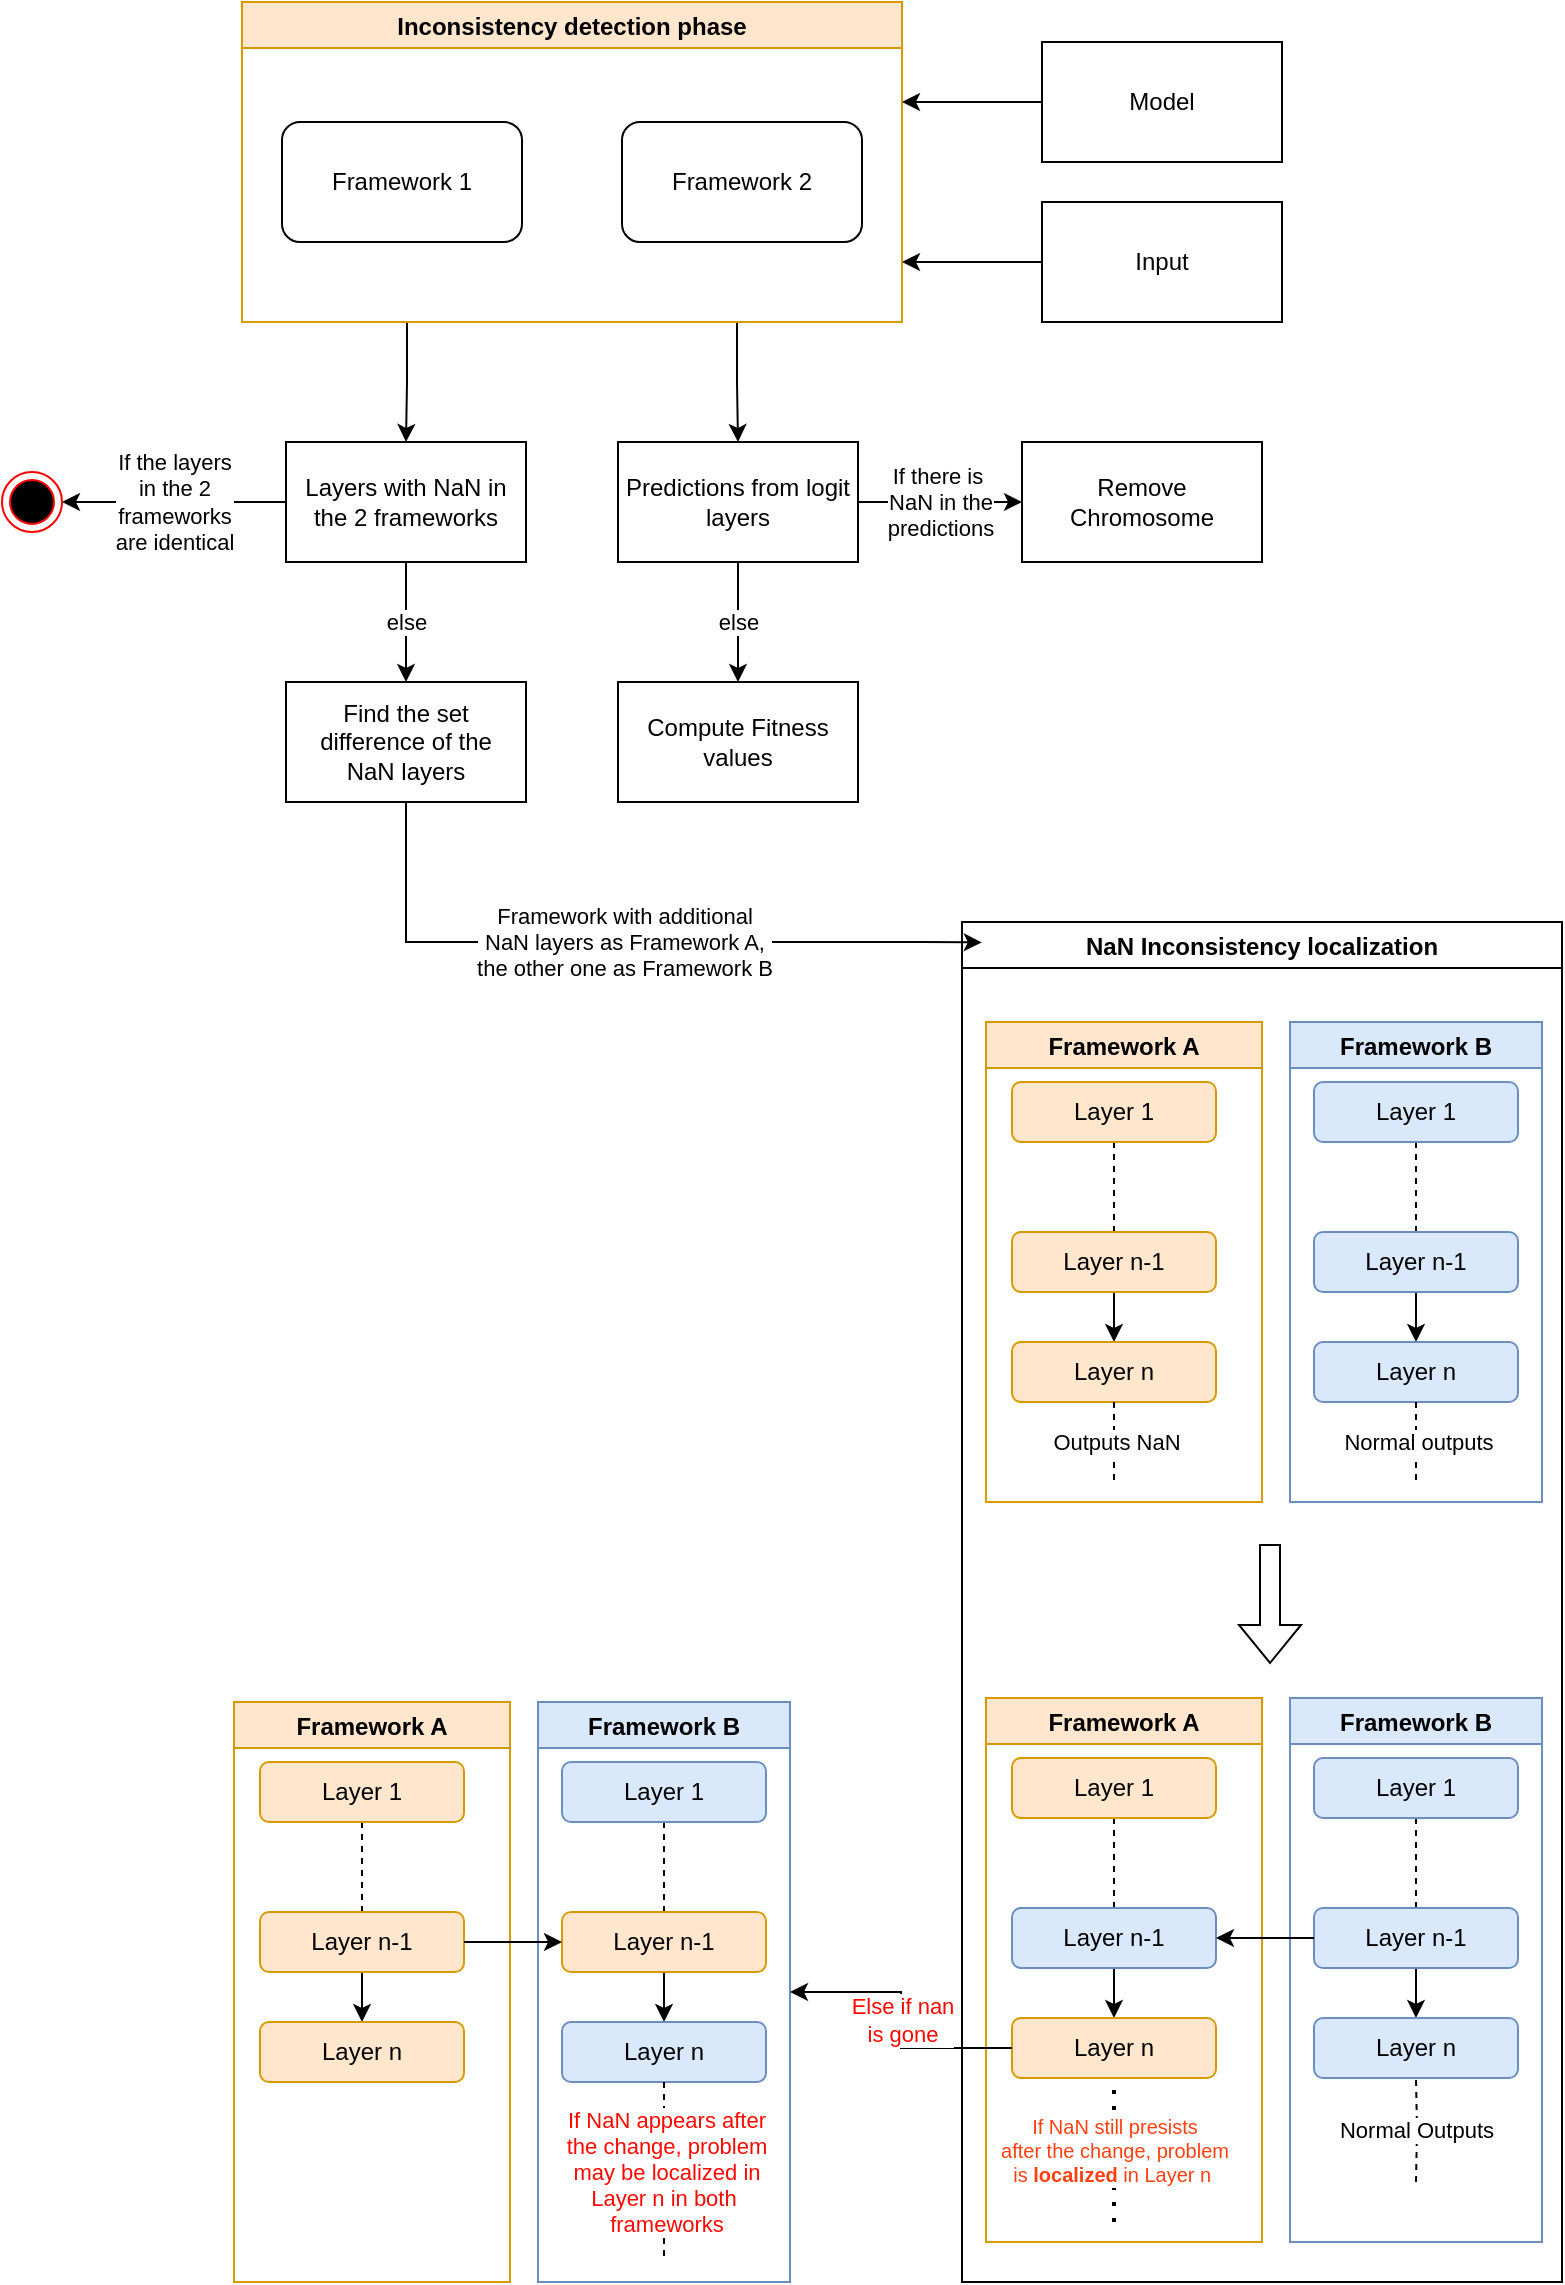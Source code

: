 <mxfile version="16.5.6" type="github">
  <diagram id="KMrJF5xkyydDern5e_y1" name="Page-1">
    <mxGraphModel dx="899" dy="613" grid="1" gridSize="10" guides="1" tooltips="1" connect="1" arrows="1" fold="1" page="1" pageScale="1" pageWidth="827" pageHeight="1169" math="0" shadow="0">
      <root>
        <mxCell id="0" />
        <mxCell id="1" parent="0" />
        <mxCell id="ZWeKVcOg7MyMfSJs-o2y-11" value="NaN Inconsistency localization" style="swimlane;" parent="1" vertex="1">
          <mxGeometry x="500" y="510" width="300" height="680" as="geometry" />
        </mxCell>
        <mxCell id="ZWeKVcOg7MyMfSJs-o2y-54" value="Framework A" style="swimlane;labelBackgroundColor=none;labelBorderColor=none;fillColor=#ffe6cc;strokeColor=#d79b00;" parent="ZWeKVcOg7MyMfSJs-o2y-11" vertex="1">
          <mxGeometry x="12" y="50" width="138" height="240" as="geometry" />
        </mxCell>
        <mxCell id="ZWeKVcOg7MyMfSJs-o2y-63" style="edgeStyle=orthogonalEdgeStyle;rounded=0;orthogonalLoop=1;jettySize=auto;html=1;entryX=0.5;entryY=0;entryDx=0;entryDy=0;endArrow=none;endFill=0;dashed=1;" parent="ZWeKVcOg7MyMfSJs-o2y-54" source="ZWeKVcOg7MyMfSJs-o2y-56" target="ZWeKVcOg7MyMfSJs-o2y-58" edge="1">
          <mxGeometry relative="1" as="geometry" />
        </mxCell>
        <mxCell id="ZWeKVcOg7MyMfSJs-o2y-56" value="Layer 1" style="rounded=1;whiteSpace=wrap;html=1;labelBackgroundColor=none;labelBorderColor=none;fillColor=#ffe6cc;strokeColor=#d79b00;" parent="ZWeKVcOg7MyMfSJs-o2y-54" vertex="1">
          <mxGeometry x="13" y="30" width="102" height="30" as="geometry" />
        </mxCell>
        <mxCell id="ZWeKVcOg7MyMfSJs-o2y-65" style="edgeStyle=orthogonalEdgeStyle;rounded=0;orthogonalLoop=1;jettySize=auto;html=1;endArrow=classic;endFill=1;" parent="ZWeKVcOg7MyMfSJs-o2y-54" source="ZWeKVcOg7MyMfSJs-o2y-58" target="ZWeKVcOg7MyMfSJs-o2y-59" edge="1">
          <mxGeometry relative="1" as="geometry" />
        </mxCell>
        <mxCell id="ZWeKVcOg7MyMfSJs-o2y-58" value="Layer n-1" style="rounded=1;whiteSpace=wrap;html=1;labelBackgroundColor=none;labelBorderColor=none;fillColor=#ffe6cc;strokeColor=#d79b00;" parent="ZWeKVcOg7MyMfSJs-o2y-54" vertex="1">
          <mxGeometry x="13" y="105" width="102" height="30" as="geometry" />
        </mxCell>
        <mxCell id="ZWeKVcOg7MyMfSJs-o2y-59" value="Layer n" style="rounded=1;whiteSpace=wrap;html=1;labelBackgroundColor=none;labelBorderColor=none;fillColor=#ffe6cc;strokeColor=#d79b00;" parent="ZWeKVcOg7MyMfSJs-o2y-54" vertex="1">
          <mxGeometry x="13" y="160" width="102" height="30" as="geometry" />
        </mxCell>
        <mxCell id="ZWeKVcOg7MyMfSJs-o2y-55" value="Framework B" style="swimlane;labelBackgroundColor=none;labelBorderColor=none;fillColor=#dae8fc;strokeColor=#6c8ebf;" parent="ZWeKVcOg7MyMfSJs-o2y-11" vertex="1">
          <mxGeometry x="164" y="50" width="126" height="240" as="geometry" />
        </mxCell>
        <mxCell id="ZWeKVcOg7MyMfSJs-o2y-64" style="edgeStyle=orthogonalEdgeStyle;rounded=0;orthogonalLoop=1;jettySize=auto;html=1;entryX=0.5;entryY=0;entryDx=0;entryDy=0;dashed=1;endArrow=none;endFill=0;" parent="ZWeKVcOg7MyMfSJs-o2y-55" source="ZWeKVcOg7MyMfSJs-o2y-62" target="ZWeKVcOg7MyMfSJs-o2y-61" edge="1">
          <mxGeometry relative="1" as="geometry" />
        </mxCell>
        <mxCell id="ZWeKVcOg7MyMfSJs-o2y-62" value="Layer 1" style="rounded=1;whiteSpace=wrap;html=1;labelBackgroundColor=none;labelBorderColor=none;fillColor=#dae8fc;strokeColor=#6c8ebf;" parent="ZWeKVcOg7MyMfSJs-o2y-55" vertex="1">
          <mxGeometry x="12" y="30" width="102" height="30" as="geometry" />
        </mxCell>
        <mxCell id="ZWeKVcOg7MyMfSJs-o2y-66" style="edgeStyle=orthogonalEdgeStyle;rounded=0;orthogonalLoop=1;jettySize=auto;html=1;entryX=0.5;entryY=0;entryDx=0;entryDy=0;endArrow=classic;endFill=1;" parent="ZWeKVcOg7MyMfSJs-o2y-55" source="ZWeKVcOg7MyMfSJs-o2y-61" target="ZWeKVcOg7MyMfSJs-o2y-60" edge="1">
          <mxGeometry relative="1" as="geometry" />
        </mxCell>
        <mxCell id="ZWeKVcOg7MyMfSJs-o2y-61" value="Layer n-1" style="rounded=1;whiteSpace=wrap;html=1;labelBackgroundColor=none;labelBorderColor=none;fillColor=#dae8fc;strokeColor=#6c8ebf;" parent="ZWeKVcOg7MyMfSJs-o2y-55" vertex="1">
          <mxGeometry x="12" y="105" width="102" height="30" as="geometry" />
        </mxCell>
        <mxCell id="ZWeKVcOg7MyMfSJs-o2y-60" value="Layer n" style="rounded=1;whiteSpace=wrap;html=1;labelBackgroundColor=none;labelBorderColor=none;fillColor=#dae8fc;strokeColor=#6c8ebf;" parent="ZWeKVcOg7MyMfSJs-o2y-55" vertex="1">
          <mxGeometry x="12" y="160" width="102" height="30" as="geometry" />
        </mxCell>
        <mxCell id="ZWeKVcOg7MyMfSJs-o2y-73" value="Framework A" style="swimlane;labelBackgroundColor=none;labelBorderColor=none;fillColor=#ffe6cc;strokeColor=#d79b00;" parent="ZWeKVcOg7MyMfSJs-o2y-11" vertex="1">
          <mxGeometry x="12" y="388" width="138" height="272" as="geometry" />
        </mxCell>
        <mxCell id="ZWeKVcOg7MyMfSJs-o2y-74" style="edgeStyle=orthogonalEdgeStyle;rounded=0;orthogonalLoop=1;jettySize=auto;html=1;entryX=0.5;entryY=0;entryDx=0;entryDy=0;endArrow=none;endFill=0;dashed=1;" parent="ZWeKVcOg7MyMfSJs-o2y-73" source="ZWeKVcOg7MyMfSJs-o2y-75" target="ZWeKVcOg7MyMfSJs-o2y-77" edge="1">
          <mxGeometry relative="1" as="geometry" />
        </mxCell>
        <mxCell id="ZWeKVcOg7MyMfSJs-o2y-75" value="Layer 1" style="rounded=1;whiteSpace=wrap;html=1;labelBackgroundColor=none;labelBorderColor=none;fillColor=#ffe6cc;strokeColor=#d79b00;" parent="ZWeKVcOg7MyMfSJs-o2y-73" vertex="1">
          <mxGeometry x="13" y="30" width="102" height="30" as="geometry" />
        </mxCell>
        <mxCell id="ZWeKVcOg7MyMfSJs-o2y-76" style="edgeStyle=orthogonalEdgeStyle;rounded=0;orthogonalLoop=1;jettySize=auto;html=1;endArrow=classic;endFill=1;" parent="ZWeKVcOg7MyMfSJs-o2y-73" source="ZWeKVcOg7MyMfSJs-o2y-77" target="ZWeKVcOg7MyMfSJs-o2y-78" edge="1">
          <mxGeometry relative="1" as="geometry" />
        </mxCell>
        <mxCell id="ZWeKVcOg7MyMfSJs-o2y-77" value="Layer n-1" style="rounded=1;whiteSpace=wrap;html=1;labelBackgroundColor=none;labelBorderColor=none;fillColor=#dae8fc;strokeColor=#6c8ebf;" parent="ZWeKVcOg7MyMfSJs-o2y-73" vertex="1">
          <mxGeometry x="13" y="105" width="102" height="30" as="geometry" />
        </mxCell>
        <mxCell id="ZWeKVcOg7MyMfSJs-o2y-78" value="Layer n" style="rounded=1;whiteSpace=wrap;html=1;labelBackgroundColor=none;labelBorderColor=none;fillColor=#ffe6cc;strokeColor=#d79b00;" parent="ZWeKVcOg7MyMfSJs-o2y-73" vertex="1">
          <mxGeometry x="13" y="160" width="102" height="30" as="geometry" />
        </mxCell>
        <mxCell id="ZWeKVcOg7MyMfSJs-o2y-79" value="Framework B" style="swimlane;labelBackgroundColor=none;labelBorderColor=none;fillColor=#dae8fc;strokeColor=#6c8ebf;" parent="ZWeKVcOg7MyMfSJs-o2y-11" vertex="1">
          <mxGeometry x="164" y="388" width="126" height="272" as="geometry" />
        </mxCell>
        <mxCell id="ZWeKVcOg7MyMfSJs-o2y-80" style="edgeStyle=orthogonalEdgeStyle;rounded=0;orthogonalLoop=1;jettySize=auto;html=1;entryX=0.5;entryY=0;entryDx=0;entryDy=0;dashed=1;endArrow=none;endFill=0;" parent="ZWeKVcOg7MyMfSJs-o2y-79" source="ZWeKVcOg7MyMfSJs-o2y-81" target="ZWeKVcOg7MyMfSJs-o2y-83" edge="1">
          <mxGeometry relative="1" as="geometry" />
        </mxCell>
        <mxCell id="ZWeKVcOg7MyMfSJs-o2y-81" value="Layer 1" style="rounded=1;whiteSpace=wrap;html=1;labelBackgroundColor=none;labelBorderColor=none;fillColor=#dae8fc;strokeColor=#6c8ebf;" parent="ZWeKVcOg7MyMfSJs-o2y-79" vertex="1">
          <mxGeometry x="12" y="30" width="102" height="30" as="geometry" />
        </mxCell>
        <mxCell id="ZWeKVcOg7MyMfSJs-o2y-82" style="edgeStyle=orthogonalEdgeStyle;rounded=0;orthogonalLoop=1;jettySize=auto;html=1;entryX=0.5;entryY=0;entryDx=0;entryDy=0;endArrow=classic;endFill=1;" parent="ZWeKVcOg7MyMfSJs-o2y-79" source="ZWeKVcOg7MyMfSJs-o2y-83" target="ZWeKVcOg7MyMfSJs-o2y-84" edge="1">
          <mxGeometry relative="1" as="geometry" />
        </mxCell>
        <mxCell id="ZWeKVcOg7MyMfSJs-o2y-83" value="Layer n-1" style="rounded=1;whiteSpace=wrap;html=1;labelBackgroundColor=none;labelBorderColor=none;fillColor=#dae8fc;strokeColor=#6c8ebf;" parent="ZWeKVcOg7MyMfSJs-o2y-79" vertex="1">
          <mxGeometry x="12" y="105" width="102" height="30" as="geometry" />
        </mxCell>
        <mxCell id="ZWeKVcOg7MyMfSJs-o2y-84" value="Layer n" style="rounded=1;whiteSpace=wrap;html=1;labelBackgroundColor=none;labelBorderColor=none;fillColor=#dae8fc;strokeColor=#6c8ebf;" parent="ZWeKVcOg7MyMfSJs-o2y-79" vertex="1">
          <mxGeometry x="12" y="160" width="102" height="30" as="geometry" />
        </mxCell>
        <mxCell id="ZWeKVcOg7MyMfSJs-o2y-92" style="edgeStyle=orthogonalEdgeStyle;rounded=0;orthogonalLoop=1;jettySize=auto;html=1;fontSize=10;endArrow=classic;endFill=1;" parent="ZWeKVcOg7MyMfSJs-o2y-11" source="ZWeKVcOg7MyMfSJs-o2y-83" target="ZWeKVcOg7MyMfSJs-o2y-77" edge="1">
          <mxGeometry relative="1" as="geometry" />
        </mxCell>
        <mxCell id="ZWeKVcOg7MyMfSJs-o2y-94" value="" style="shape=flexArrow;endArrow=classic;html=1;rounded=0;fontSize=10;" parent="ZWeKVcOg7MyMfSJs-o2y-11" edge="1">
          <mxGeometry width="50" height="50" relative="1" as="geometry">
            <mxPoint x="154" y="311" as="sourcePoint" />
            <mxPoint x="154" y="371" as="targetPoint" />
          </mxGeometry>
        </mxCell>
        <mxCell id="ZWeKVcOg7MyMfSJs-o2y-95" value="&lt;font color=&quot;#ff4112&quot;&gt;If NaN still presists&lt;br&gt;after the change, problem&lt;br&gt;is &lt;b&gt;localized&lt;/b&gt; in Layer n&amp;nbsp;&lt;/font&gt;" style="endArrow=none;dashed=1;html=1;dashPattern=1 3;strokeWidth=2;rounded=0;fontSize=10;entryX=0.5;entryY=1;entryDx=0;entryDy=0;" parent="ZWeKVcOg7MyMfSJs-o2y-11" target="ZWeKVcOg7MyMfSJs-o2y-78" edge="1">
          <mxGeometry width="50" height="50" relative="1" as="geometry">
            <mxPoint x="76" y="650" as="sourcePoint" />
            <mxPoint x="106" y="640" as="targetPoint" />
          </mxGeometry>
        </mxCell>
        <mxCell id="a7J1ANI23KGyTeSdZP0Z-2" value="Framework A" style="swimlane;labelBackgroundColor=none;labelBorderColor=none;fillColor=#ffe6cc;strokeColor=#d79b00;" vertex="1" parent="ZWeKVcOg7MyMfSJs-o2y-11">
          <mxGeometry x="-364" y="390" width="138" height="290" as="geometry" />
        </mxCell>
        <mxCell id="a7J1ANI23KGyTeSdZP0Z-3" style="edgeStyle=orthogonalEdgeStyle;rounded=0;orthogonalLoop=1;jettySize=auto;html=1;entryX=0.5;entryY=0;entryDx=0;entryDy=0;endArrow=none;endFill=0;dashed=1;" edge="1" parent="a7J1ANI23KGyTeSdZP0Z-2" source="a7J1ANI23KGyTeSdZP0Z-4" target="a7J1ANI23KGyTeSdZP0Z-6">
          <mxGeometry relative="1" as="geometry" />
        </mxCell>
        <mxCell id="a7J1ANI23KGyTeSdZP0Z-4" value="Layer 1" style="rounded=1;whiteSpace=wrap;html=1;labelBackgroundColor=none;labelBorderColor=none;fillColor=#ffe6cc;strokeColor=#d79b00;" vertex="1" parent="a7J1ANI23KGyTeSdZP0Z-2">
          <mxGeometry x="13" y="30" width="102" height="30" as="geometry" />
        </mxCell>
        <mxCell id="a7J1ANI23KGyTeSdZP0Z-5" style="edgeStyle=orthogonalEdgeStyle;rounded=0;orthogonalLoop=1;jettySize=auto;html=1;endArrow=classic;endFill=1;" edge="1" parent="a7J1ANI23KGyTeSdZP0Z-2" source="a7J1ANI23KGyTeSdZP0Z-6" target="a7J1ANI23KGyTeSdZP0Z-7">
          <mxGeometry relative="1" as="geometry" />
        </mxCell>
        <mxCell id="a7J1ANI23KGyTeSdZP0Z-6" value="Layer n-1" style="rounded=1;whiteSpace=wrap;html=1;labelBackgroundColor=none;labelBorderColor=none;fillColor=#ffe6cc;strokeColor=#d79b00;" vertex="1" parent="a7J1ANI23KGyTeSdZP0Z-2">
          <mxGeometry x="13" y="105" width="102" height="30" as="geometry" />
        </mxCell>
        <mxCell id="a7J1ANI23KGyTeSdZP0Z-7" value="Layer n" style="rounded=1;whiteSpace=wrap;html=1;labelBackgroundColor=none;labelBorderColor=none;fillColor=#ffe6cc;strokeColor=#d79b00;" vertex="1" parent="a7J1ANI23KGyTeSdZP0Z-2">
          <mxGeometry x="13" y="160" width="102" height="30" as="geometry" />
        </mxCell>
        <mxCell id="a7J1ANI23KGyTeSdZP0Z-8" value="Framework B" style="swimlane;labelBackgroundColor=none;labelBorderColor=none;fillColor=#dae8fc;strokeColor=#6c8ebf;" vertex="1" parent="ZWeKVcOg7MyMfSJs-o2y-11">
          <mxGeometry x="-212" y="390" width="126" height="290" as="geometry" />
        </mxCell>
        <mxCell id="a7J1ANI23KGyTeSdZP0Z-9" style="edgeStyle=orthogonalEdgeStyle;rounded=0;orthogonalLoop=1;jettySize=auto;html=1;entryX=0.5;entryY=0;entryDx=0;entryDy=0;dashed=1;endArrow=none;endFill=0;" edge="1" parent="a7J1ANI23KGyTeSdZP0Z-8" source="a7J1ANI23KGyTeSdZP0Z-10" target="a7J1ANI23KGyTeSdZP0Z-12">
          <mxGeometry relative="1" as="geometry" />
        </mxCell>
        <mxCell id="a7J1ANI23KGyTeSdZP0Z-10" value="Layer 1" style="rounded=1;whiteSpace=wrap;html=1;labelBackgroundColor=none;labelBorderColor=none;fillColor=#dae8fc;strokeColor=#6c8ebf;" vertex="1" parent="a7J1ANI23KGyTeSdZP0Z-8">
          <mxGeometry x="12" y="30" width="102" height="30" as="geometry" />
        </mxCell>
        <mxCell id="a7J1ANI23KGyTeSdZP0Z-11" style="edgeStyle=orthogonalEdgeStyle;rounded=0;orthogonalLoop=1;jettySize=auto;html=1;entryX=0.5;entryY=0;entryDx=0;entryDy=0;endArrow=classic;endFill=1;" edge="1" parent="a7J1ANI23KGyTeSdZP0Z-8" source="a7J1ANI23KGyTeSdZP0Z-12" target="a7J1ANI23KGyTeSdZP0Z-13">
          <mxGeometry relative="1" as="geometry" />
        </mxCell>
        <mxCell id="a7J1ANI23KGyTeSdZP0Z-12" value="Layer n-1" style="rounded=1;whiteSpace=wrap;html=1;labelBackgroundColor=none;labelBorderColor=none;fillColor=#ffe6cc;strokeColor=#d79b00;" vertex="1" parent="a7J1ANI23KGyTeSdZP0Z-8">
          <mxGeometry x="12" y="105" width="102" height="30" as="geometry" />
        </mxCell>
        <mxCell id="a7J1ANI23KGyTeSdZP0Z-13" value="Layer n" style="rounded=1;whiteSpace=wrap;html=1;labelBackgroundColor=none;labelBorderColor=none;fillColor=#dae8fc;strokeColor=#6c8ebf;" vertex="1" parent="a7J1ANI23KGyTeSdZP0Z-8">
          <mxGeometry x="12" y="160" width="102" height="30" as="geometry" />
        </mxCell>
        <mxCell id="a7J1ANI23KGyTeSdZP0Z-16" style="edgeStyle=orthogonalEdgeStyle;rounded=0;orthogonalLoop=1;jettySize=auto;html=1;entryX=0;entryY=0.5;entryDx=0;entryDy=0;endArrow=classic;endFill=1;" edge="1" parent="ZWeKVcOg7MyMfSJs-o2y-11" source="a7J1ANI23KGyTeSdZP0Z-6" target="a7J1ANI23KGyTeSdZP0Z-12">
          <mxGeometry relative="1" as="geometry" />
        </mxCell>
        <mxCell id="a7J1ANI23KGyTeSdZP0Z-17" value="&lt;font color=&quot;#ff0800&quot;&gt;Else if nan&lt;br&gt;is gone&lt;br&gt;&lt;/font&gt;" style="edgeStyle=orthogonalEdgeStyle;rounded=0;orthogonalLoop=1;jettySize=auto;html=1;exitX=0;exitY=0.5;exitDx=0;exitDy=0;entryX=1;entryY=0.5;entryDx=0;entryDy=0;endArrow=classic;endFill=1;" edge="1" parent="ZWeKVcOg7MyMfSJs-o2y-11" source="ZWeKVcOg7MyMfSJs-o2y-78" target="a7J1ANI23KGyTeSdZP0Z-8">
          <mxGeometry relative="1" as="geometry" />
        </mxCell>
        <mxCell id="ZWeKVcOg7MyMfSJs-o2y-24" style="edgeStyle=orthogonalEdgeStyle;rounded=0;orthogonalLoop=1;jettySize=auto;html=1;exitX=0.25;exitY=1;exitDx=0;exitDy=0;entryX=0.5;entryY=0;entryDx=0;entryDy=0;" parent="1" source="ZWeKVcOg7MyMfSJs-o2y-16" target="ZWeKVcOg7MyMfSJs-o2y-25" edge="1">
          <mxGeometry relative="1" as="geometry">
            <mxPoint x="223" y="260" as="targetPoint" />
          </mxGeometry>
        </mxCell>
        <mxCell id="ZWeKVcOg7MyMfSJs-o2y-27" style="edgeStyle=orthogonalEdgeStyle;rounded=0;orthogonalLoop=1;jettySize=auto;html=1;exitX=0.75;exitY=1;exitDx=0;exitDy=0;entryX=0.5;entryY=0;entryDx=0;entryDy=0;" parent="1" source="ZWeKVcOg7MyMfSJs-o2y-16" target="ZWeKVcOg7MyMfSJs-o2y-26" edge="1">
          <mxGeometry relative="1" as="geometry" />
        </mxCell>
        <mxCell id="ZWeKVcOg7MyMfSJs-o2y-16" value="Inconsistency detection phase" style="swimlane;fillColor=#ffe6cc;strokeColor=#d79b00;" parent="1" vertex="1">
          <mxGeometry x="140" y="50" width="330" height="160" as="geometry" />
        </mxCell>
        <mxCell id="ZWeKVcOg7MyMfSJs-o2y-17" value="Framework 1" style="rounded=1;whiteSpace=wrap;html=1;" parent="ZWeKVcOg7MyMfSJs-o2y-16" vertex="1">
          <mxGeometry x="20" y="60" width="120" height="60" as="geometry" />
        </mxCell>
        <mxCell id="ZWeKVcOg7MyMfSJs-o2y-18" value="Framework 2" style="rounded=1;whiteSpace=wrap;html=1;" parent="ZWeKVcOg7MyMfSJs-o2y-16" vertex="1">
          <mxGeometry x="190" y="60" width="120" height="60" as="geometry" />
        </mxCell>
        <mxCell id="ZWeKVcOg7MyMfSJs-o2y-21" style="edgeStyle=orthogonalEdgeStyle;rounded=0;orthogonalLoop=1;jettySize=auto;html=1;" parent="1" source="ZWeKVcOg7MyMfSJs-o2y-19" edge="1">
          <mxGeometry relative="1" as="geometry">
            <mxPoint x="470" y="100" as="targetPoint" />
          </mxGeometry>
        </mxCell>
        <mxCell id="ZWeKVcOg7MyMfSJs-o2y-19" value="Model" style="rounded=0;whiteSpace=wrap;html=1;" parent="1" vertex="1">
          <mxGeometry x="540" y="70" width="120" height="60" as="geometry" />
        </mxCell>
        <mxCell id="ZWeKVcOg7MyMfSJs-o2y-22" style="edgeStyle=orthogonalEdgeStyle;rounded=0;orthogonalLoop=1;jettySize=auto;html=1;" parent="1" source="ZWeKVcOg7MyMfSJs-o2y-20" edge="1">
          <mxGeometry relative="1" as="geometry">
            <mxPoint x="470" y="180" as="targetPoint" />
          </mxGeometry>
        </mxCell>
        <mxCell id="ZWeKVcOg7MyMfSJs-o2y-20" value="Input" style="rounded=0;whiteSpace=wrap;html=1;" parent="1" vertex="1">
          <mxGeometry x="540" y="150" width="120" height="60" as="geometry" />
        </mxCell>
        <mxCell id="ZWeKVcOg7MyMfSJs-o2y-36" value="" style="edgeStyle=orthogonalEdgeStyle;rounded=0;orthogonalLoop=1;jettySize=auto;html=1;entryX=0.5;entryY=0;entryDx=0;entryDy=0;" parent="1" source="ZWeKVcOg7MyMfSJs-o2y-25" target="ZWeKVcOg7MyMfSJs-o2y-43" edge="1">
          <mxGeometry relative="1" as="geometry">
            <mxPoint x="222" y="390" as="targetPoint" />
          </mxGeometry>
        </mxCell>
        <mxCell id="ZWeKVcOg7MyMfSJs-o2y-40" value="else" style="edgeLabel;html=1;align=center;verticalAlign=middle;resizable=0;points=[];" parent="ZWeKVcOg7MyMfSJs-o2y-36" vertex="1" connectable="0">
          <mxGeometry relative="1" as="geometry">
            <mxPoint as="offset" />
          </mxGeometry>
        </mxCell>
        <mxCell id="ZWeKVcOg7MyMfSJs-o2y-39" value="If the layers&lt;br&gt;in the 2&lt;br&gt;frameworks&lt;br&gt;are identical" style="edgeStyle=orthogonalEdgeStyle;rounded=0;orthogonalLoop=1;jettySize=auto;html=1;entryX=1;entryY=0.5;entryDx=0;entryDy=0;" parent="1" source="ZWeKVcOg7MyMfSJs-o2y-25" target="ZWeKVcOg7MyMfSJs-o2y-38" edge="1">
          <mxGeometry relative="1" as="geometry" />
        </mxCell>
        <mxCell id="ZWeKVcOg7MyMfSJs-o2y-25" value="Layers with NaN in the 2 frameworks" style="rounded=0;whiteSpace=wrap;html=1;" parent="1" vertex="1">
          <mxGeometry x="162" y="270" width="120" height="60" as="geometry" />
        </mxCell>
        <mxCell id="ZWeKVcOg7MyMfSJs-o2y-33" value="else" style="edgeStyle=orthogonalEdgeStyle;rounded=0;orthogonalLoop=1;jettySize=auto;html=1;" parent="1" source="ZWeKVcOg7MyMfSJs-o2y-26" target="ZWeKVcOg7MyMfSJs-o2y-32" edge="1">
          <mxGeometry relative="1" as="geometry" />
        </mxCell>
        <mxCell id="ZWeKVcOg7MyMfSJs-o2y-42" value="If there is&amp;nbsp;&lt;br&gt;NaN&amp;nbsp;in the &lt;br&gt;predictions" style="edgeStyle=orthogonalEdgeStyle;rounded=0;orthogonalLoop=1;jettySize=auto;html=1;entryX=0;entryY=0.5;entryDx=0;entryDy=0;" parent="1" source="ZWeKVcOg7MyMfSJs-o2y-26" target="ZWeKVcOg7MyMfSJs-o2y-47" edge="1">
          <mxGeometry relative="1" as="geometry">
            <mxPoint x="530" y="300" as="targetPoint" />
          </mxGeometry>
        </mxCell>
        <mxCell id="ZWeKVcOg7MyMfSJs-o2y-26" value="Predictions from logit layers" style="rounded=0;whiteSpace=wrap;html=1;" parent="1" vertex="1">
          <mxGeometry x="328" y="270" width="120" height="60" as="geometry" />
        </mxCell>
        <mxCell id="ZWeKVcOg7MyMfSJs-o2y-32" value="Compute Fitness values" style="whiteSpace=wrap;html=1;rounded=0;" parent="1" vertex="1">
          <mxGeometry x="328" y="390" width="120" height="60" as="geometry" />
        </mxCell>
        <mxCell id="ZWeKVcOg7MyMfSJs-o2y-38" value="" style="ellipse;html=1;shape=endState;fillColor=#000000;strokeColor=#ff0000;labelBackgroundColor=none;labelBorderColor=none;" parent="1" vertex="1">
          <mxGeometry x="20" y="285" width="30" height="30" as="geometry" />
        </mxCell>
        <mxCell id="ZWeKVcOg7MyMfSJs-o2y-44" value="Framework&amp;nbsp;with additional &lt;br&gt;NaN&amp;nbsp;layers as Framework A,&lt;br&gt;the other one as Framework B" style="edgeStyle=orthogonalEdgeStyle;rounded=0;orthogonalLoop=1;jettySize=auto;html=1;entryX=0.033;entryY=0.015;entryDx=0;entryDy=0;entryPerimeter=0;" parent="1" source="ZWeKVcOg7MyMfSJs-o2y-43" target="ZWeKVcOg7MyMfSJs-o2y-11" edge="1">
          <mxGeometry relative="1" as="geometry">
            <mxPoint x="420" y="520" as="targetPoint" />
            <Array as="points">
              <mxPoint x="222" y="520" />
              <mxPoint x="480" y="520" />
            </Array>
          </mxGeometry>
        </mxCell>
        <mxCell id="ZWeKVcOg7MyMfSJs-o2y-43" value="Find the set difference of the &lt;br&gt;NaN layers" style="rounded=0;whiteSpace=wrap;html=1;labelBackgroundColor=none;labelBorderColor=none;" parent="1" vertex="1">
          <mxGeometry x="162" y="390" width="120" height="60" as="geometry" />
        </mxCell>
        <mxCell id="ZWeKVcOg7MyMfSJs-o2y-47" value="Remove Chromosome" style="rounded=0;whiteSpace=wrap;html=1;labelBackgroundColor=none;labelBorderColor=none;" parent="1" vertex="1">
          <mxGeometry x="530" y="270" width="120" height="60" as="geometry" />
        </mxCell>
        <mxCell id="ZWeKVcOg7MyMfSJs-o2y-68" value="Outputs NaN" style="edgeStyle=orthogonalEdgeStyle;rounded=0;orthogonalLoop=1;jettySize=auto;html=1;endArrow=none;endFill=0;dashed=1;exitX=0.5;exitY=1;exitDx=0;exitDy=0;" parent="1" source="ZWeKVcOg7MyMfSJs-o2y-59" edge="1">
          <mxGeometry relative="1" as="geometry">
            <mxPoint x="576" y="790" as="targetPoint" />
            <Array as="points" />
          </mxGeometry>
        </mxCell>
        <mxCell id="ZWeKVcOg7MyMfSJs-o2y-96" value="Normal Outputs" style="edgeStyle=orthogonalEdgeStyle;rounded=0;orthogonalLoop=1;jettySize=auto;html=1;dashed=1;endArrow=none;endFill=0;entryX=0.5;entryY=1;entryDx=0;entryDy=0;" parent="1" target="ZWeKVcOg7MyMfSJs-o2y-84" edge="1">
          <mxGeometry relative="1" as="geometry">
            <mxPoint x="470" y="810" as="targetPoint" />
            <mxPoint x="727" y="1140" as="sourcePoint" />
          </mxGeometry>
        </mxCell>
        <mxCell id="a7J1ANI23KGyTeSdZP0Z-1" value="Normal outputs" style="edgeStyle=orthogonalEdgeStyle;rounded=0;orthogonalLoop=1;jettySize=auto;html=1;endArrow=none;endFill=0;dashed=1;" edge="1" parent="1" source="ZWeKVcOg7MyMfSJs-o2y-60">
          <mxGeometry relative="1" as="geometry">
            <mxPoint x="727" y="790" as="targetPoint" />
          </mxGeometry>
        </mxCell>
        <mxCell id="a7J1ANI23KGyTeSdZP0Z-18" value="If NaN appears after&lt;br&gt;the change, problem&lt;br&gt;may be localized in&lt;br&gt;Layer n in both&amp;nbsp;&lt;br&gt;frameworks" style="edgeStyle=orthogonalEdgeStyle;rounded=0;orthogonalLoop=1;jettySize=auto;html=1;fontColor=#FF0800;endArrow=none;endFill=0;dashed=1;" edge="1" parent="1" source="a7J1ANI23KGyTeSdZP0Z-13">
          <mxGeometry relative="1" as="geometry">
            <mxPoint x="351" y="1180" as="targetPoint" />
          </mxGeometry>
        </mxCell>
      </root>
    </mxGraphModel>
  </diagram>
</mxfile>
